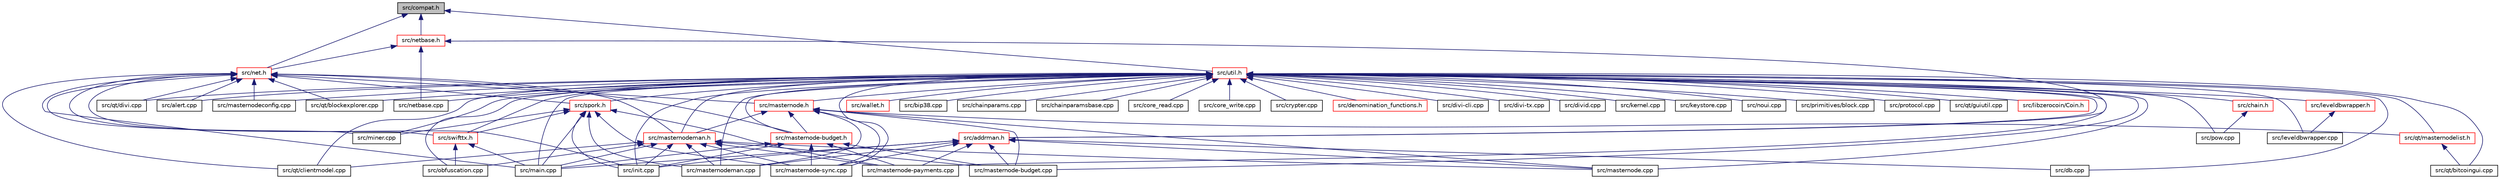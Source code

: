 digraph "src/compat.h"
{
  edge [fontname="Helvetica",fontsize="10",labelfontname="Helvetica",labelfontsize="10"];
  node [fontname="Helvetica",fontsize="10",shape=record];
  Node13 [label="src/compat.h",height=0.2,width=0.4,color="black", fillcolor="grey75", style="filled", fontcolor="black"];
  Node13 -> Node14 [dir="back",color="midnightblue",fontsize="10",style="solid",fontname="Helvetica"];
  Node14 [label="src/util.h",height=0.2,width=0.4,color="red", fillcolor="white", style="filled",URL="$util_8h.html"];
  Node14 -> Node15 [dir="back",color="midnightblue",fontsize="10",style="solid",fontname="Helvetica"];
  Node15 [label="src/libzerocoin/Coin.h",height=0.2,width=0.4,color="red", fillcolor="white", style="filled",URL="$_coin_8h.html",tooltip="PublicCoin and PrivateCoin classes for the Zerocoin library. "];
  Node14 -> Node132 [dir="back",color="midnightblue",fontsize="10",style="solid",fontname="Helvetica"];
  Node132 [label="src/chain.h",height=0.2,width=0.4,color="red", fillcolor="white", style="filled",URL="$chain_8h.html"];
  Node132 -> Node108 [dir="back",color="midnightblue",fontsize="10",style="solid",fontname="Helvetica"];
  Node108 [label="src/pow.cpp",height=0.2,width=0.4,color="black", fillcolor="white", style="filled",URL="$pow_8cpp.html"];
  Node14 -> Node134 [dir="back",color="midnightblue",fontsize="10",style="solid",fontname="Helvetica"];
  Node134 [label="src/leveldbwrapper.h",height=0.2,width=0.4,color="red", fillcolor="white", style="filled",URL="$leveldbwrapper_8h.html"];
  Node134 -> Node135 [dir="back",color="midnightblue",fontsize="10",style="solid",fontname="Helvetica"];
  Node135 [label="src/leveldbwrapper.cpp",height=0.2,width=0.4,color="black", fillcolor="white", style="filled",URL="$leveldbwrapper_8cpp.html"];
  Node14 -> Node32 [dir="back",color="midnightblue",fontsize="10",style="solid",fontname="Helvetica"];
  Node32 [label="src/spork.h",height=0.2,width=0.4,color="red", fillcolor="white", style="filled",URL="$spork_8h.html"];
  Node32 -> Node21 [dir="back",color="midnightblue",fontsize="10",style="solid",fontname="Helvetica"];
  Node21 [label="src/init.cpp",height=0.2,width=0.4,color="black", fillcolor="white", style="filled",URL="$init_8cpp.html"];
  Node32 -> Node22 [dir="back",color="midnightblue",fontsize="10",style="solid",fontname="Helvetica"];
  Node22 [label="src/main.cpp",height=0.2,width=0.4,color="black", fillcolor="white", style="filled",URL="$main_8cpp.html"];
  Node32 -> Node37 [dir="back",color="midnightblue",fontsize="10",style="solid",fontname="Helvetica"];
  Node37 [label="src/swifttx.h",height=0.2,width=0.4,color="red", fillcolor="white", style="filled",URL="$swifttx_8h.html"];
  Node37 -> Node22 [dir="back",color="midnightblue",fontsize="10",style="solid",fontname="Helvetica"];
  Node37 -> Node38 [dir="back",color="midnightblue",fontsize="10",style="solid",fontname="Helvetica"];
  Node38 [label="src/obfuscation.cpp",height=0.2,width=0.4,color="black", fillcolor="white", style="filled",URL="$obfuscation_8cpp.html"];
  Node32 -> Node78 [dir="back",color="midnightblue",fontsize="10",style="solid",fontname="Helvetica"];
  Node78 [label="src/masternode-payments.cpp",height=0.2,width=0.4,color="black", fillcolor="white", style="filled",URL="$masternode-payments_8cpp.html"];
  Node32 -> Node79 [dir="back",color="midnightblue",fontsize="10",style="solid",fontname="Helvetica"];
  Node79 [label="src/masternode-sync.cpp",height=0.2,width=0.4,color="black", fillcolor="white", style="filled",URL="$masternode-sync_8cpp.html"];
  Node32 -> Node80 [dir="back",color="midnightblue",fontsize="10",style="solid",fontname="Helvetica"];
  Node80 [label="src/masternodeman.cpp",height=0.2,width=0.4,color="black", fillcolor="white", style="filled",URL="$masternodeman_8cpp.html"];
  Node32 -> Node23 [dir="back",color="midnightblue",fontsize="10",style="solid",fontname="Helvetica"];
  Node23 [label="src/miner.cpp",height=0.2,width=0.4,color="black", fillcolor="white", style="filled",URL="$miner_8cpp.html"];
  Node14 -> Node93 [dir="back",color="midnightblue",fontsize="10",style="solid",fontname="Helvetica"];
  Node93 [label="src/masternode.h",height=0.2,width=0.4,color="red", fillcolor="white", style="filled",URL="$masternode_8h.html"];
  Node93 -> Node94 [dir="back",color="midnightblue",fontsize="10",style="solid",fontname="Helvetica"];
  Node94 [label="src/masternodeman.h",height=0.2,width=0.4,color="red", fillcolor="white", style="filled",URL="$masternodeman_8h.html"];
  Node94 -> Node21 [dir="back",color="midnightblue",fontsize="10",style="solid",fontname="Helvetica"];
  Node94 -> Node22 [dir="back",color="midnightblue",fontsize="10",style="solid",fontname="Helvetica"];
  Node94 -> Node89 [dir="back",color="midnightblue",fontsize="10",style="solid",fontname="Helvetica"];
  Node89 [label="src/masternode-budget.cpp",height=0.2,width=0.4,color="black", fillcolor="white", style="filled",URL="$masternode-budget_8cpp.html"];
  Node94 -> Node78 [dir="back",color="midnightblue",fontsize="10",style="solid",fontname="Helvetica"];
  Node94 -> Node79 [dir="back",color="midnightblue",fontsize="10",style="solid",fontname="Helvetica"];
  Node94 -> Node90 [dir="back",color="midnightblue",fontsize="10",style="solid",fontname="Helvetica"];
  Node90 [label="src/masternode.cpp",height=0.2,width=0.4,color="black", fillcolor="white", style="filled",URL="$masternode_8cpp.html"];
  Node94 -> Node80 [dir="back",color="midnightblue",fontsize="10",style="solid",fontname="Helvetica"];
  Node94 -> Node38 [dir="back",color="midnightblue",fontsize="10",style="solid",fontname="Helvetica"];
  Node94 -> Node95 [dir="back",color="midnightblue",fontsize="10",style="solid",fontname="Helvetica"];
  Node95 [label="src/qt/clientmodel.cpp",height=0.2,width=0.4,color="black", fillcolor="white", style="filled",URL="$clientmodel_8cpp.html"];
  Node93 -> Node96 [dir="back",color="midnightblue",fontsize="10",style="solid",fontname="Helvetica"];
  Node96 [label="src/masternode-budget.h",height=0.2,width=0.4,color="red", fillcolor="white", style="filled",URL="$masternode-budget_8h.html"];
  Node96 -> Node21 [dir="back",color="midnightblue",fontsize="10",style="solid",fontname="Helvetica"];
  Node96 -> Node22 [dir="back",color="midnightblue",fontsize="10",style="solid",fontname="Helvetica"];
  Node96 -> Node89 [dir="back",color="midnightblue",fontsize="10",style="solid",fontname="Helvetica"];
  Node96 -> Node78 [dir="back",color="midnightblue",fontsize="10",style="solid",fontname="Helvetica"];
  Node96 -> Node79 [dir="back",color="midnightblue",fontsize="10",style="solid",fontname="Helvetica"];
  Node93 -> Node89 [dir="back",color="midnightblue",fontsize="10",style="solid",fontname="Helvetica"];
  Node93 -> Node79 [dir="back",color="midnightblue",fontsize="10",style="solid",fontname="Helvetica"];
  Node93 -> Node90 [dir="back",color="midnightblue",fontsize="10",style="solid",fontname="Helvetica"];
  Node93 -> Node80 [dir="back",color="midnightblue",fontsize="10",style="solid",fontname="Helvetica"];
  Node93 -> Node97 [dir="back",color="midnightblue",fontsize="10",style="solid",fontname="Helvetica"];
  Node97 [label="src/qt/masternodelist.h",height=0.2,width=0.4,color="red", fillcolor="white", style="filled",URL="$masternodelist_8h.html"];
  Node97 -> Node98 [dir="back",color="midnightblue",fontsize="10",style="solid",fontname="Helvetica"];
  Node98 [label="src/qt/bitcoingui.cpp",height=0.2,width=0.4,color="black", fillcolor="white", style="filled",URL="$bitcoingui_8cpp.html"];
  Node14 -> Node94 [dir="back",color="midnightblue",fontsize="10",style="solid",fontname="Helvetica"];
  Node14 -> Node102 [dir="back",color="midnightblue",fontsize="10",style="solid",fontname="Helvetica"];
  Node102 [label="src/wallet.h",height=0.2,width=0.4,color="red", fillcolor="white", style="filled",URL="$wallet_8h.html"];
  Node14 -> Node136 [dir="back",color="midnightblue",fontsize="10",style="solid",fontname="Helvetica"];
  Node136 [label="src/addrman.h",height=0.2,width=0.4,color="red", fillcolor="white", style="filled",URL="$addrman_8h.html"];
  Node136 -> Node138 [dir="back",color="midnightblue",fontsize="10",style="solid",fontname="Helvetica"];
  Node138 [label="src/db.cpp",height=0.2,width=0.4,color="black", fillcolor="white", style="filled",URL="$db_8cpp.html"];
  Node136 -> Node21 [dir="back",color="midnightblue",fontsize="10",style="solid",fontname="Helvetica"];
  Node136 -> Node22 [dir="back",color="midnightblue",fontsize="10",style="solid",fontname="Helvetica"];
  Node136 -> Node89 [dir="back",color="midnightblue",fontsize="10",style="solid",fontname="Helvetica"];
  Node136 -> Node78 [dir="back",color="midnightblue",fontsize="10",style="solid",fontname="Helvetica"];
  Node136 -> Node79 [dir="back",color="midnightblue",fontsize="10",style="solid",fontname="Helvetica"];
  Node136 -> Node90 [dir="back",color="midnightblue",fontsize="10",style="solid",fontname="Helvetica"];
  Node136 -> Node80 [dir="back",color="midnightblue",fontsize="10",style="solid",fontname="Helvetica"];
  Node14 -> Node139 [dir="back",color="midnightblue",fontsize="10",style="solid",fontname="Helvetica"];
  Node139 [label="src/alert.cpp",height=0.2,width=0.4,color="black", fillcolor="white", style="filled",URL="$alert_8cpp.html"];
  Node14 -> Node140 [dir="back",color="midnightblue",fontsize="10",style="solid",fontname="Helvetica"];
  Node140 [label="src/bip38.cpp",height=0.2,width=0.4,color="black", fillcolor="white", style="filled",URL="$bip38_8cpp.html"];
  Node14 -> Node141 [dir="back",color="midnightblue",fontsize="10",style="solid",fontname="Helvetica"];
  Node141 [label="src/chainparams.cpp",height=0.2,width=0.4,color="black", fillcolor="white", style="filled",URL="$chainparams_8cpp.html"];
  Node14 -> Node142 [dir="back",color="midnightblue",fontsize="10",style="solid",fontname="Helvetica"];
  Node142 [label="src/chainparamsbase.cpp",height=0.2,width=0.4,color="black", fillcolor="white", style="filled",URL="$chainparamsbase_8cpp.html"];
  Node14 -> Node143 [dir="back",color="midnightblue",fontsize="10",style="solid",fontname="Helvetica"];
  Node143 [label="src/core_read.cpp",height=0.2,width=0.4,color="black", fillcolor="white", style="filled",URL="$core__read_8cpp.html"];
  Node14 -> Node144 [dir="back",color="midnightblue",fontsize="10",style="solid",fontname="Helvetica"];
  Node144 [label="src/core_write.cpp",height=0.2,width=0.4,color="black", fillcolor="white", style="filled",URL="$core__write_8cpp.html"];
  Node14 -> Node145 [dir="back",color="midnightblue",fontsize="10",style="solid",fontname="Helvetica"];
  Node145 [label="src/crypter.cpp",height=0.2,width=0.4,color="black", fillcolor="white", style="filled",URL="$crypter_8cpp.html"];
  Node14 -> Node138 [dir="back",color="midnightblue",fontsize="10",style="solid",fontname="Helvetica"];
  Node14 -> Node146 [dir="back",color="midnightblue",fontsize="10",style="solid",fontname="Helvetica"];
  Node146 [label="src/denomination_functions.h",height=0.2,width=0.4,color="red", fillcolor="white", style="filled",URL="$denomination__functions_8h.html"];
  Node14 -> Node148 [dir="back",color="midnightblue",fontsize="10",style="solid",fontname="Helvetica"];
  Node148 [label="src/divi-cli.cpp",height=0.2,width=0.4,color="black", fillcolor="white", style="filled",URL="$divi-cli_8cpp.html"];
  Node14 -> Node149 [dir="back",color="midnightblue",fontsize="10",style="solid",fontname="Helvetica"];
  Node149 [label="src/divi-tx.cpp",height=0.2,width=0.4,color="black", fillcolor="white", style="filled",URL="$divi-tx_8cpp.html"];
  Node14 -> Node107 [dir="back",color="midnightblue",fontsize="10",style="solid",fontname="Helvetica"];
  Node107 [label="src/divid.cpp",height=0.2,width=0.4,color="black", fillcolor="white", style="filled",URL="$divid_8cpp.html"];
  Node14 -> Node96 [dir="back",color="midnightblue",fontsize="10",style="solid",fontname="Helvetica"];
  Node14 -> Node21 [dir="back",color="midnightblue",fontsize="10",style="solid",fontname="Helvetica"];
  Node14 -> Node105 [dir="back",color="midnightblue",fontsize="10",style="solid",fontname="Helvetica"];
  Node105 [label="src/kernel.cpp",height=0.2,width=0.4,color="black", fillcolor="white", style="filled",URL="$kernel_8cpp.html"];
  Node14 -> Node150 [dir="back",color="midnightblue",fontsize="10",style="solid",fontname="Helvetica"];
  Node150 [label="src/keystore.cpp",height=0.2,width=0.4,color="black", fillcolor="white", style="filled",URL="$keystore_8cpp.html"];
  Node14 -> Node135 [dir="back",color="midnightblue",fontsize="10",style="solid",fontname="Helvetica"];
  Node14 -> Node37 [dir="back",color="midnightblue",fontsize="10",style="solid",fontname="Helvetica"];
  Node14 -> Node22 [dir="back",color="midnightblue",fontsize="10",style="solid",fontname="Helvetica"];
  Node14 -> Node89 [dir="back",color="midnightblue",fontsize="10",style="solid",fontname="Helvetica"];
  Node14 -> Node78 [dir="back",color="midnightblue",fontsize="10",style="solid",fontname="Helvetica"];
  Node14 -> Node79 [dir="back",color="midnightblue",fontsize="10",style="solid",fontname="Helvetica"];
  Node14 -> Node90 [dir="back",color="midnightblue",fontsize="10",style="solid",fontname="Helvetica"];
  Node14 -> Node151 [dir="back",color="midnightblue",fontsize="10",style="solid",fontname="Helvetica"];
  Node151 [label="src/masternodeconfig.cpp",height=0.2,width=0.4,color="black", fillcolor="white", style="filled",URL="$masternodeconfig_8cpp.html"];
  Node14 -> Node80 [dir="back",color="midnightblue",fontsize="10",style="solid",fontname="Helvetica"];
  Node14 -> Node23 [dir="back",color="midnightblue",fontsize="10",style="solid",fontname="Helvetica"];
  Node14 -> Node152 [dir="back",color="midnightblue",fontsize="10",style="solid",fontname="Helvetica"];
  Node152 [label="src/netbase.cpp",height=0.2,width=0.4,color="black", fillcolor="white", style="filled",URL="$netbase_8cpp.html"];
  Node14 -> Node153 [dir="back",color="midnightblue",fontsize="10",style="solid",fontname="Helvetica"];
  Node153 [label="src/noui.cpp",height=0.2,width=0.4,color="black", fillcolor="white", style="filled",URL="$noui_8cpp.html"];
  Node14 -> Node38 [dir="back",color="midnightblue",fontsize="10",style="solid",fontname="Helvetica"];
  Node14 -> Node108 [dir="back",color="midnightblue",fontsize="10",style="solid",fontname="Helvetica"];
  Node14 -> Node154 [dir="back",color="midnightblue",fontsize="10",style="solid",fontname="Helvetica"];
  Node154 [label="src/primitives/block.cpp",height=0.2,width=0.4,color="black", fillcolor="white", style="filled",URL="$block_8cpp.html"];
  Node14 -> Node155 [dir="back",color="midnightblue",fontsize="10",style="solid",fontname="Helvetica"];
  Node155 [label="src/protocol.cpp",height=0.2,width=0.4,color="black", fillcolor="white", style="filled",URL="$protocol_8cpp.html"];
  Node14 -> Node97 [dir="back",color="midnightblue",fontsize="10",style="solid",fontname="Helvetica"];
  Node14 -> Node98 [dir="back",color="midnightblue",fontsize="10",style="solid",fontname="Helvetica"];
  Node14 -> Node29 [dir="back",color="midnightblue",fontsize="10",style="solid",fontname="Helvetica"];
  Node29 [label="src/qt/blockexplorer.cpp",height=0.2,width=0.4,color="black", fillcolor="white", style="filled",URL="$blockexplorer_8cpp.html"];
  Node14 -> Node95 [dir="back",color="midnightblue",fontsize="10",style="solid",fontname="Helvetica"];
  Node14 -> Node114 [dir="back",color="midnightblue",fontsize="10",style="solid",fontname="Helvetica"];
  Node114 [label="src/qt/divi.cpp",height=0.2,width=0.4,color="black", fillcolor="white", style="filled",URL="$divi_8cpp.html"];
  Node14 -> Node49 [dir="back",color="midnightblue",fontsize="10",style="solid",fontname="Helvetica"];
  Node49 [label="src/qt/guiutil.cpp",height=0.2,width=0.4,color="black", fillcolor="white", style="filled",URL="$guiutil_8cpp.html"];
  Node13 -> Node172 [dir="back",color="midnightblue",fontsize="10",style="solid",fontname="Helvetica"];
  Node172 [label="src/netbase.h",height=0.2,width=0.4,color="red", fillcolor="white", style="filled",URL="$netbase_8h.html"];
  Node172 -> Node182 [dir="back",color="midnightblue",fontsize="10",style="solid",fontname="Helvetica"];
  Node182 [label="src/net.h",height=0.2,width=0.4,color="red", fillcolor="white", style="filled",URL="$net_8h.html"];
  Node182 -> Node32 [dir="back",color="midnightblue",fontsize="10",style="solid",fontname="Helvetica"];
  Node182 -> Node93 [dir="back",color="midnightblue",fontsize="10",style="solid",fontname="Helvetica"];
  Node182 -> Node94 [dir="back",color="midnightblue",fontsize="10",style="solid",fontname="Helvetica"];
  Node182 -> Node139 [dir="back",color="midnightblue",fontsize="10",style="solid",fontname="Helvetica"];
  Node182 -> Node96 [dir="back",color="midnightblue",fontsize="10",style="solid",fontname="Helvetica"];
  Node182 -> Node21 [dir="back",color="midnightblue",fontsize="10",style="solid",fontname="Helvetica"];
  Node182 -> Node22 [dir="back",color="midnightblue",fontsize="10",style="solid",fontname="Helvetica"];
  Node182 -> Node37 [dir="back",color="midnightblue",fontsize="10",style="solid",fontname="Helvetica"];
  Node182 -> Node151 [dir="back",color="midnightblue",fontsize="10",style="solid",fontname="Helvetica"];
  Node182 -> Node23 [dir="back",color="midnightblue",fontsize="10",style="solid",fontname="Helvetica"];
  Node182 -> Node29 [dir="back",color="midnightblue",fontsize="10",style="solid",fontname="Helvetica"];
  Node182 -> Node95 [dir="back",color="midnightblue",fontsize="10",style="solid",fontname="Helvetica"];
  Node182 -> Node114 [dir="back",color="midnightblue",fontsize="10",style="solid",fontname="Helvetica"];
  Node172 -> Node136 [dir="back",color="midnightblue",fontsize="10",style="solid",fontname="Helvetica"];
  Node172 -> Node152 [dir="back",color="midnightblue",fontsize="10",style="solid",fontname="Helvetica"];
  Node13 -> Node182 [dir="back",color="midnightblue",fontsize="10",style="solid",fontname="Helvetica"];
}
